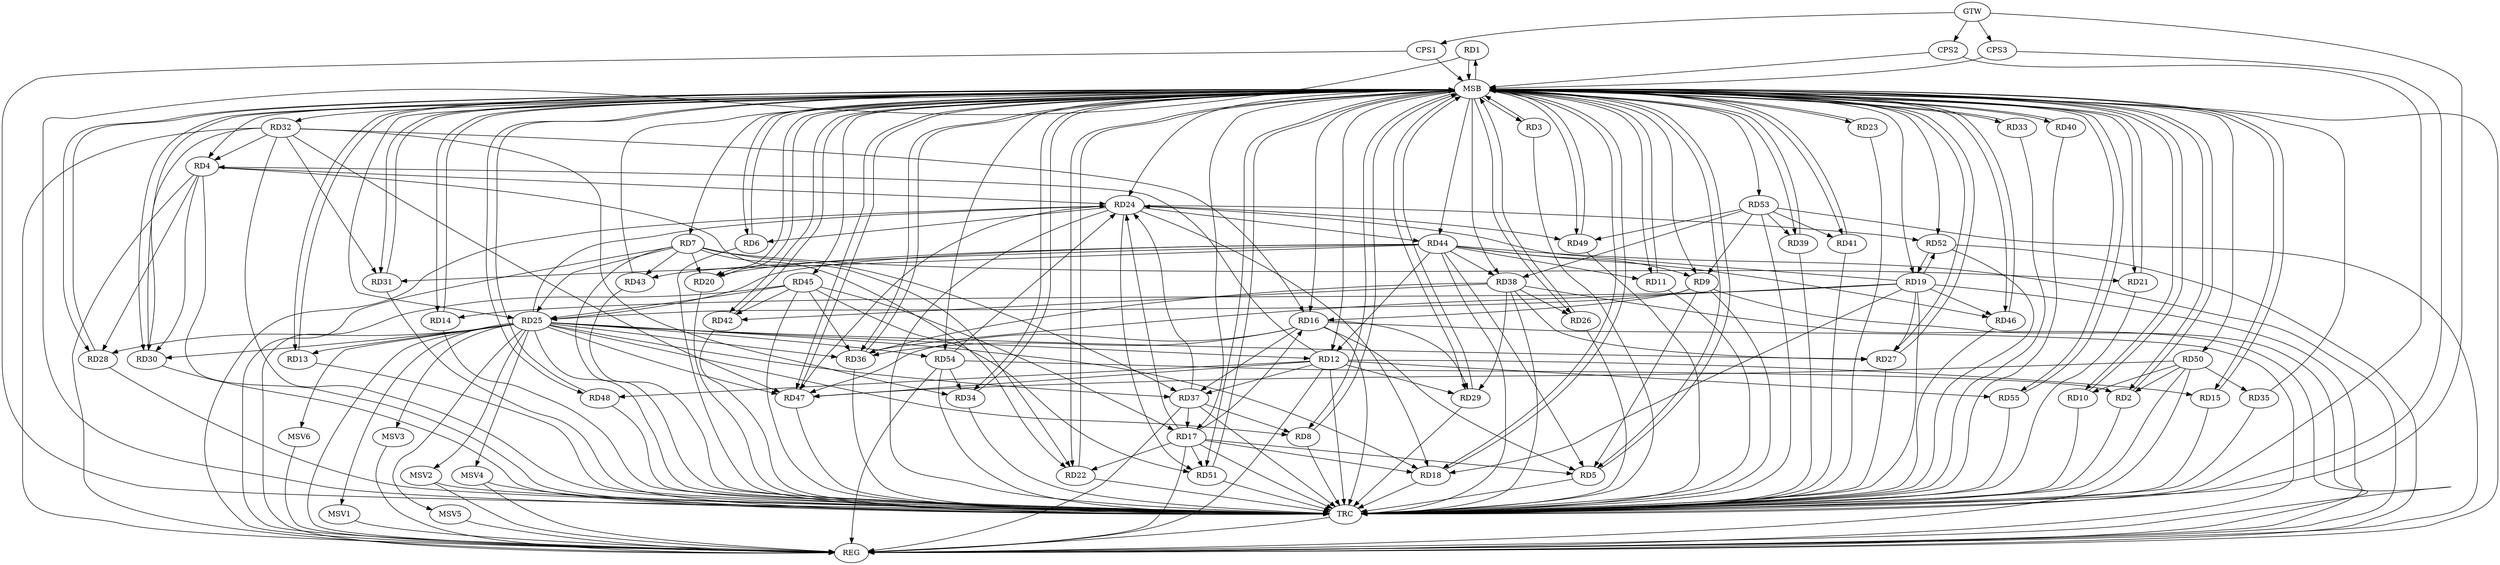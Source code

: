 strict digraph G {
  RD1 [ label="RD1" ];
  RD2 [ label="RD2" ];
  RD3 [ label="RD3" ];
  RD4 [ label="RD4" ];
  RD5 [ label="RD5" ];
  RD6 [ label="RD6" ];
  RD7 [ label="RD7" ];
  RD8 [ label="RD8" ];
  RD9 [ label="RD9" ];
  RD10 [ label="RD10" ];
  RD11 [ label="RD11" ];
  RD12 [ label="RD12" ];
  RD13 [ label="RD13" ];
  RD14 [ label="RD14" ];
  RD15 [ label="RD15" ];
  RD16 [ label="RD16" ];
  RD17 [ label="RD17" ];
  RD18 [ label="RD18" ];
  RD19 [ label="RD19" ];
  RD20 [ label="RD20" ];
  RD21 [ label="RD21" ];
  RD22 [ label="RD22" ];
  RD23 [ label="RD23" ];
  RD24 [ label="RD24" ];
  RD25 [ label="RD25" ];
  RD26 [ label="RD26" ];
  RD27 [ label="RD27" ];
  RD28 [ label="RD28" ];
  RD29 [ label="RD29" ];
  RD30 [ label="RD30" ];
  RD31 [ label="RD31" ];
  RD32 [ label="RD32" ];
  RD33 [ label="RD33" ];
  RD34 [ label="RD34" ];
  RD35 [ label="RD35" ];
  RD36 [ label="RD36" ];
  RD37 [ label="RD37" ];
  RD38 [ label="RD38" ];
  RD39 [ label="RD39" ];
  RD40 [ label="RD40" ];
  RD41 [ label="RD41" ];
  RD42 [ label="RD42" ];
  RD43 [ label="RD43" ];
  RD44 [ label="RD44" ];
  RD45 [ label="RD45" ];
  RD46 [ label="RD46" ];
  RD47 [ label="RD47" ];
  RD48 [ label="RD48" ];
  RD49 [ label="RD49" ];
  RD50 [ label="RD50" ];
  RD51 [ label="RD51" ];
  RD52 [ label="RD52" ];
  RD53 [ label="RD53" ];
  RD54 [ label="RD54" ];
  RD55 [ label="RD55" ];
  CPS1 [ label="CPS1" ];
  CPS2 [ label="CPS2" ];
  CPS3 [ label="CPS3" ];
  GTW [ label="GTW" ];
  REG [ label="REG" ];
  MSB [ label="MSB" ];
  TRC [ label="TRC" ];
  MSV1 [ label="MSV1" ];
  MSV2 [ label="MSV2" ];
  MSV3 [ label="MSV3" ];
  MSV4 [ label="MSV4" ];
  MSV5 [ label="MSV5" ];
  MSV6 [ label="MSV6" ];
  RD50 -> RD2;
  RD54 -> RD2;
  RD12 -> RD4;
  RD4 -> RD22;
  RD4 -> RD24;
  RD4 -> RD28;
  RD4 -> RD30;
  RD32 -> RD4;
  RD9 -> RD5;
  RD16 -> RD5;
  RD17 -> RD5;
  RD44 -> RD5;
  RD24 -> RD6;
  RD7 -> RD20;
  RD7 -> RD21;
  RD7 -> RD22;
  RD7 -> RD25;
  RD7 -> RD37;
  RD7 -> RD43;
  RD25 -> RD8;
  RD37 -> RD8;
  RD9 -> RD16;
  RD9 -> RD25;
  RD44 -> RD9;
  RD53 -> RD9;
  RD50 -> RD10;
  RD44 -> RD11;
  RD12 -> RD15;
  RD25 -> RD12;
  RD12 -> RD29;
  RD12 -> RD37;
  RD44 -> RD12;
  RD12 -> RD47;
  RD12 -> RD48;
  RD12 -> RD55;
  RD25 -> RD13;
  RD19 -> RD14;
  RD17 -> RD16;
  RD16 -> RD29;
  RD32 -> RD16;
  RD16 -> RD36;
  RD16 -> RD37;
  RD16 -> RD47;
  RD17 -> RD18;
  RD17 -> RD22;
  RD17 -> RD24;
  RD37 -> RD17;
  RD45 -> RD17;
  RD17 -> RD51;
  RD19 -> RD18;
  RD24 -> RD18;
  RD25 -> RD18;
  RD19 -> RD24;
  RD19 -> RD27;
  RD19 -> RD36;
  RD19 -> RD46;
  RD19 -> RD52;
  RD52 -> RD19;
  RD44 -> RD20;
  RD25 -> RD24;
  RD37 -> RD24;
  RD24 -> RD44;
  RD24 -> RD47;
  RD24 -> RD49;
  RD24 -> RD51;
  RD24 -> RD52;
  RD54 -> RD24;
  RD25 -> RD27;
  RD25 -> RD28;
  RD25 -> RD30;
  RD25 -> RD36;
  RD25 -> RD37;
  RD44 -> RD25;
  RD45 -> RD25;
  RD25 -> RD47;
  RD25 -> RD54;
  RD38 -> RD26;
  RD38 -> RD27;
  RD38 -> RD29;
  RD32 -> RD30;
  RD32 -> RD31;
  RD44 -> RD31;
  RD32 -> RD34;
  RD32 -> RD47;
  RD54 -> RD34;
  RD50 -> RD35;
  RD38 -> RD36;
  RD45 -> RD36;
  RD38 -> RD42;
  RD44 -> RD38;
  RD53 -> RD38;
  RD53 -> RD39;
  RD53 -> RD41;
  RD45 -> RD42;
  RD44 -> RD43;
  RD44 -> RD46;
  RD45 -> RD51;
  RD50 -> RD47;
  RD53 -> RD49;
  GTW -> CPS1;
  GTW -> CPS2;
  GTW -> CPS3;
  RD4 -> REG;
  RD7 -> REG;
  RD9 -> REG;
  RD12 -> REG;
  RD16 -> REG;
  RD17 -> REG;
  RD19 -> REG;
  RD24 -> REG;
  RD25 -> REG;
  RD32 -> REG;
  RD37 -> REG;
  RD38 -> REG;
  RD44 -> REG;
  RD45 -> REG;
  RD50 -> REG;
  RD52 -> REG;
  RD53 -> REG;
  RD54 -> REG;
  RD1 -> MSB;
  MSB -> RD2;
  MSB -> RD18;
  MSB -> RD24;
  MSB -> RD26;
  MSB -> RD36;
  MSB -> REG;
  RD2 -> MSB;
  MSB -> RD6;
  MSB -> RD7;
  MSB -> RD11;
  MSB -> RD16;
  MSB -> RD17;
  MSB -> RD23;
  MSB -> RD25;
  MSB -> RD27;
  MSB -> RD38;
  MSB -> RD50;
  MSB -> RD54;
  RD3 -> MSB;
  MSB -> RD1;
  MSB -> RD5;
  MSB -> RD19;
  MSB -> RD44;
  RD5 -> MSB;
  MSB -> RD10;
  MSB -> RD12;
  MSB -> RD20;
  MSB -> RD22;
  RD6 -> MSB;
  RD8 -> MSB;
  MSB -> RD13;
  MSB -> RD29;
  MSB -> RD32;
  MSB -> RD39;
  MSB -> RD51;
  RD10 -> MSB;
  MSB -> RD14;
  RD11 -> MSB;
  MSB -> RD4;
  MSB -> RD8;
  RD13 -> MSB;
  MSB -> RD3;
  MSB -> RD34;
  RD14 -> MSB;
  MSB -> RD31;
  RD15 -> MSB;
  MSB -> RD47;
  MSB -> RD49;
  MSB -> RD52;
  RD18 -> MSB;
  MSB -> RD15;
  MSB -> RD46;
  MSB -> RD48;
  MSB -> RD53;
  RD20 -> MSB;
  MSB -> RD42;
  RD21 -> MSB;
  MSB -> RD33;
  RD22 -> MSB;
  RD23 -> MSB;
  MSB -> RD21;
  MSB -> RD40;
  RD26 -> MSB;
  RD27 -> MSB;
  MSB -> RD41;
  RD28 -> MSB;
  RD29 -> MSB;
  MSB -> RD9;
  MSB -> RD55;
  RD30 -> MSB;
  MSB -> RD45;
  RD31 -> MSB;
  RD33 -> MSB;
  RD34 -> MSB;
  MSB -> RD28;
  RD35 -> MSB;
  RD36 -> MSB;
  RD39 -> MSB;
  RD40 -> MSB;
  RD41 -> MSB;
  RD42 -> MSB;
  RD43 -> MSB;
  RD46 -> MSB;
  RD47 -> MSB;
  RD48 -> MSB;
  MSB -> RD30;
  RD49 -> MSB;
  RD51 -> MSB;
  RD55 -> MSB;
  CPS1 -> MSB;
  CPS2 -> MSB;
  CPS3 -> MSB;
  RD1 -> TRC;
  RD2 -> TRC;
  RD3 -> TRC;
  RD4 -> TRC;
  RD5 -> TRC;
  RD6 -> TRC;
  RD7 -> TRC;
  RD8 -> TRC;
  RD9 -> TRC;
  RD10 -> TRC;
  RD11 -> TRC;
  RD12 -> TRC;
  RD13 -> TRC;
  RD14 -> TRC;
  RD15 -> TRC;
  RD16 -> TRC;
  RD17 -> TRC;
  RD18 -> TRC;
  RD19 -> TRC;
  RD20 -> TRC;
  RD21 -> TRC;
  RD22 -> TRC;
  RD23 -> TRC;
  RD24 -> TRC;
  RD25 -> TRC;
  RD26 -> TRC;
  RD27 -> TRC;
  RD28 -> TRC;
  RD29 -> TRC;
  RD30 -> TRC;
  RD31 -> TRC;
  RD32 -> TRC;
  RD33 -> TRC;
  RD34 -> TRC;
  RD35 -> TRC;
  RD36 -> TRC;
  RD37 -> TRC;
  RD38 -> TRC;
  RD39 -> TRC;
  RD40 -> TRC;
  RD41 -> TRC;
  RD42 -> TRC;
  RD43 -> TRC;
  RD44 -> TRC;
  RD45 -> TRC;
  RD46 -> TRC;
  RD47 -> TRC;
  RD48 -> TRC;
  RD49 -> TRC;
  RD50 -> TRC;
  RD51 -> TRC;
  RD52 -> TRC;
  RD53 -> TRC;
  RD54 -> TRC;
  RD55 -> TRC;
  CPS1 -> TRC;
  CPS2 -> TRC;
  CPS3 -> TRC;
  GTW -> TRC;
  TRC -> REG;
  RD25 -> MSV1;
  RD25 -> MSV2;
  RD25 -> MSV3;
  MSV1 -> REG;
  MSV2 -> REG;
  MSV2 -> TRC;
  MSV3 -> REG;
  RD25 -> MSV4;
  RD25 -> MSV5;
  RD25 -> MSV6;
  MSV4 -> REG;
  MSV4 -> TRC;
  MSV5 -> REG;
  MSV6 -> REG;
}
